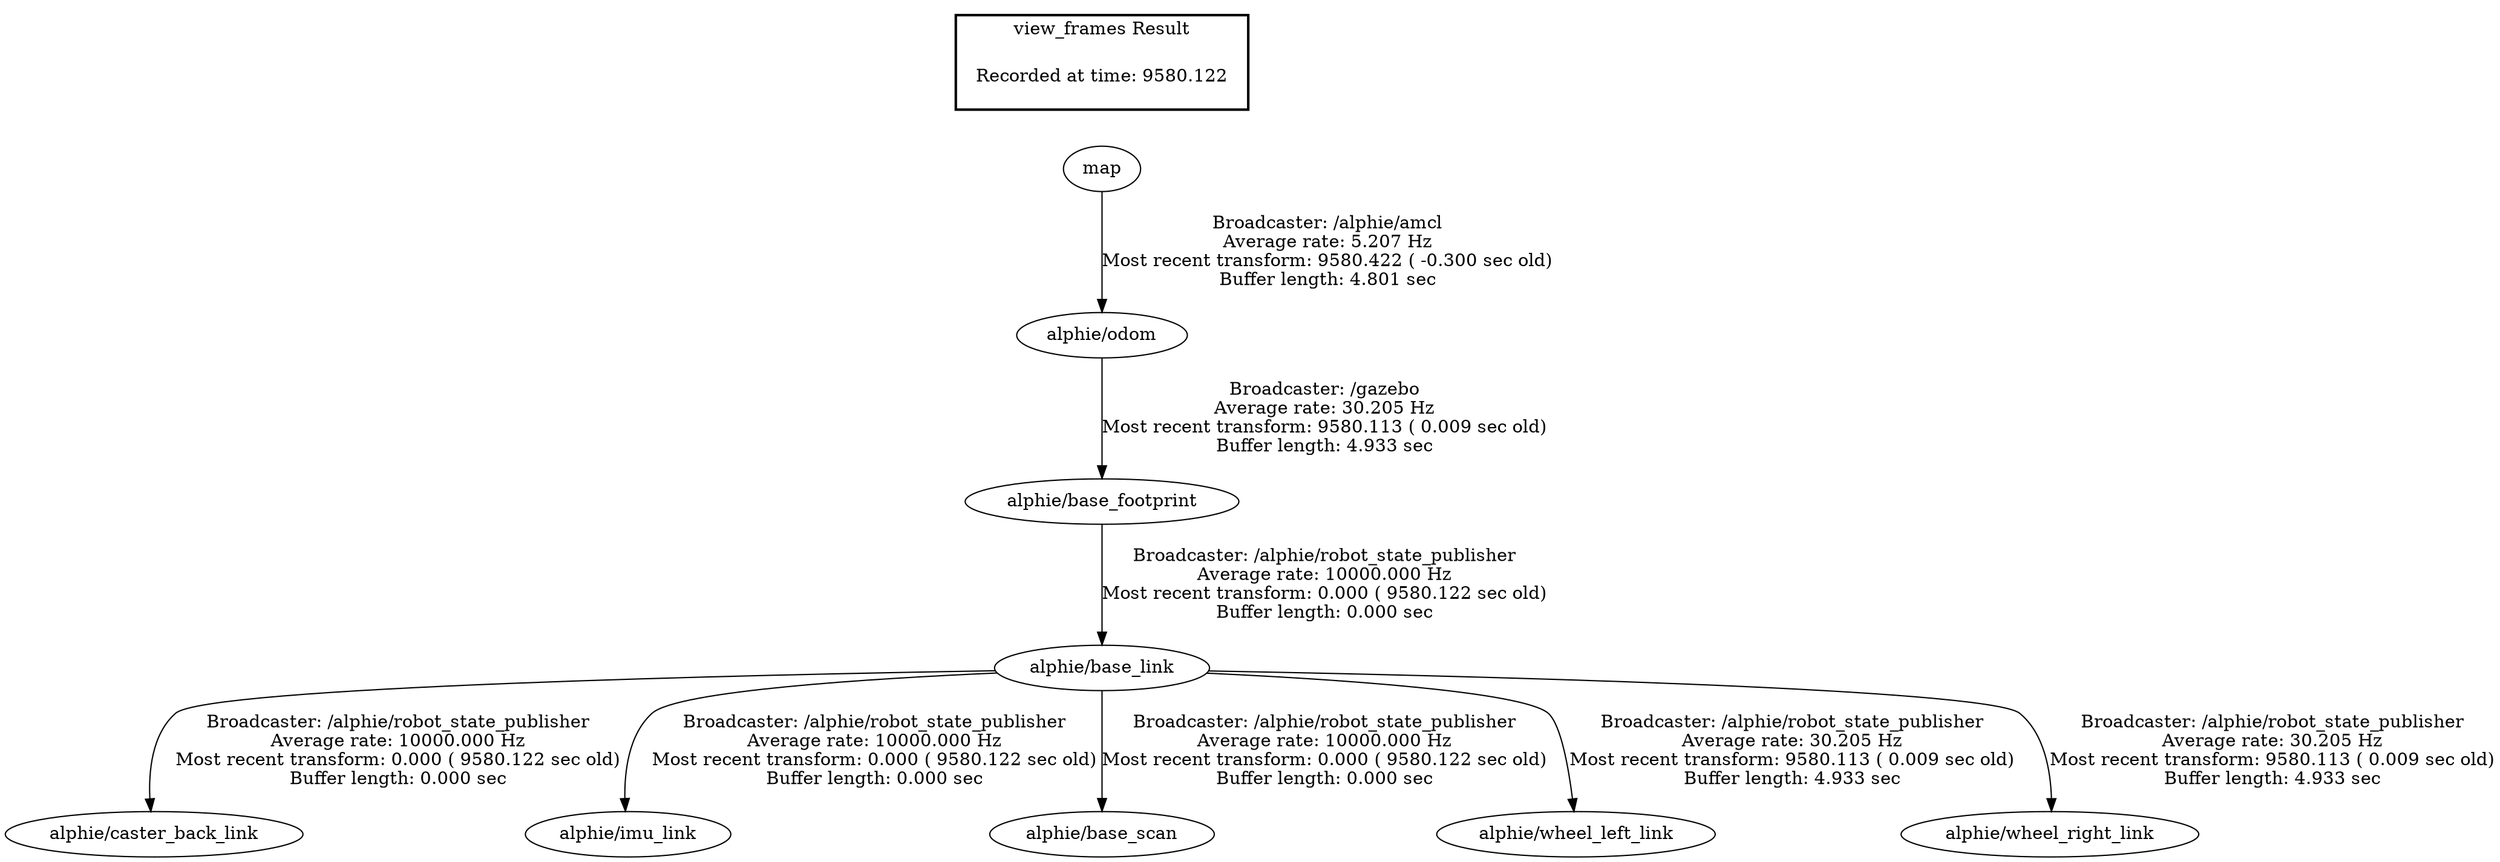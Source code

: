 digraph G {
"alphie/base_footprint" -> "alphie/base_link"[label="Broadcaster: /alphie/robot_state_publisher\nAverage rate: 10000.000 Hz\nMost recent transform: 0.000 ( 9580.122 sec old)\nBuffer length: 0.000 sec\n"];
"alphie/odom" -> "alphie/base_footprint"[label="Broadcaster: /gazebo\nAverage rate: 30.205 Hz\nMost recent transform: 9580.113 ( 0.009 sec old)\nBuffer length: 4.933 sec\n"];
"alphie/base_link" -> "alphie/caster_back_link"[label="Broadcaster: /alphie/robot_state_publisher\nAverage rate: 10000.000 Hz\nMost recent transform: 0.000 ( 9580.122 sec old)\nBuffer length: 0.000 sec\n"];
"alphie/base_link" -> "alphie/imu_link"[label="Broadcaster: /alphie/robot_state_publisher\nAverage rate: 10000.000 Hz\nMost recent transform: 0.000 ( 9580.122 sec old)\nBuffer length: 0.000 sec\n"];
"alphie/base_link" -> "alphie/base_scan"[label="Broadcaster: /alphie/robot_state_publisher\nAverage rate: 10000.000 Hz\nMost recent transform: 0.000 ( 9580.122 sec old)\nBuffer length: 0.000 sec\n"];
"map" -> "alphie/odom"[label="Broadcaster: /alphie/amcl\nAverage rate: 5.207 Hz\nMost recent transform: 9580.422 ( -0.300 sec old)\nBuffer length: 4.801 sec\n"];
"alphie/base_link" -> "alphie/wheel_left_link"[label="Broadcaster: /alphie/robot_state_publisher\nAverage rate: 30.205 Hz\nMost recent transform: 9580.113 ( 0.009 sec old)\nBuffer length: 4.933 sec\n"];
"alphie/base_link" -> "alphie/wheel_right_link"[label="Broadcaster: /alphie/robot_state_publisher\nAverage rate: 30.205 Hz\nMost recent transform: 9580.113 ( 0.009 sec old)\nBuffer length: 4.933 sec\n"];
edge [style=invis];
 subgraph cluster_legend { style=bold; color=black; label ="view_frames Result";
"Recorded at time: 9580.122"[ shape=plaintext ] ;
 }->"map";
}